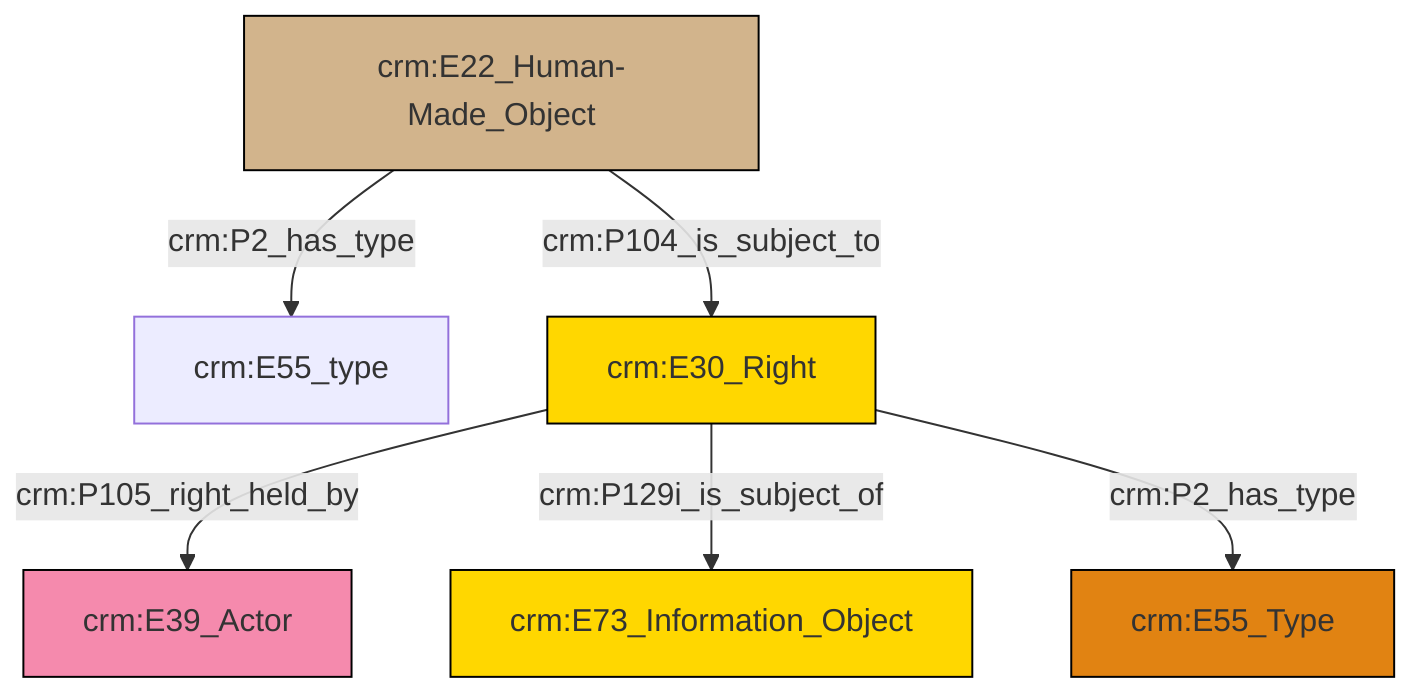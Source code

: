 graph TD
classDef Literal fill:#f2f2f2,stroke:#000000;
classDef CRM_Entity fill:#FFFFFF,stroke:#000000;
classDef Temporal_Entity fill:#00C9E6, stroke:#000000;
classDef Type fill:#E18312, stroke:#000000;
classDef Time-Span fill:#2C9C91, stroke:#000000;
classDef Appellation fill:#FFEB7F, stroke:#000000;
classDef Place fill:#008836, stroke:#000000;
classDef Persistent_Item fill:#B266B2, stroke:#000000;
classDef Conceptual_Object fill:#FFD700, stroke:#000000;
classDef Physical_Thing fill:#D2B48C, stroke:#000000;
classDef Actor fill:#f58aad, stroke:#000000;
classDef PC_Classes fill:#4ce600, stroke:#000000;
classDef Multi fill:#cccccc,stroke:#000000;

2["crm:E22_Human-Made_Object"]:::Physical_Thing -->|crm:P2_has_type| 3["crm:E55_type"]:::Default
4["crm:E30_Right"]:::Conceptual_Object -->|crm:P105_right_held_by| 0["crm:E39_Actor"]:::Actor
4["crm:E30_Right"]:::Conceptual_Object -->|crm:P129i_is_subject_of| 7["crm:E73_Information_Object"]:::Conceptual_Object
2["crm:E22_Human-Made_Object"]:::Physical_Thing -->|crm:P104_is_subject_to| 4["crm:E30_Right"]:::Conceptual_Object
4["crm:E30_Right"]:::Conceptual_Object -->|crm:P2_has_type| 5["crm:E55_Type"]:::Type